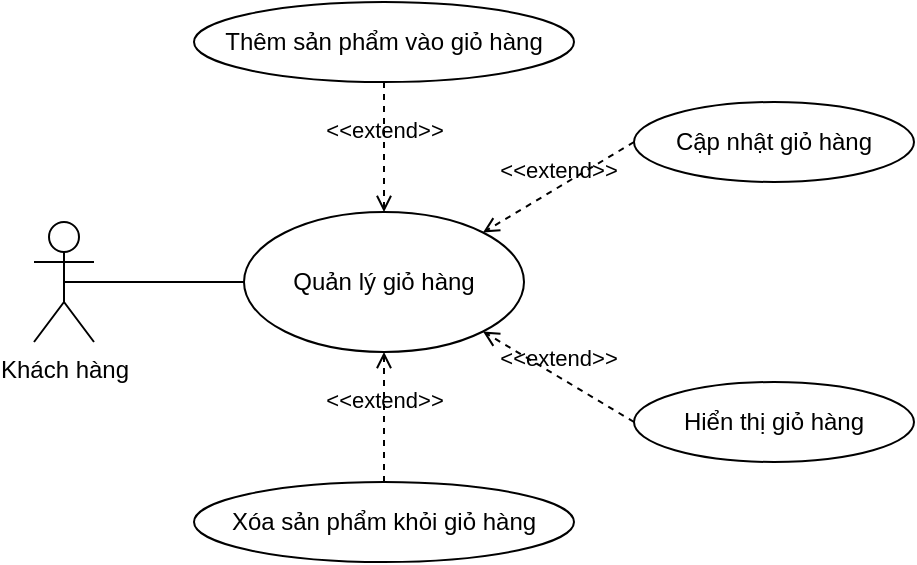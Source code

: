 <mxfile version="22.1.11" type="device">
  <diagram name="Page-1" id="HaXaLWELtotPfRFNr4OO">
    <mxGraphModel dx="1023" dy="545" grid="1" gridSize="10" guides="1" tooltips="1" connect="1" arrows="1" fold="1" page="1" pageScale="1" pageWidth="850" pageHeight="1100" math="0" shadow="0">
      <root>
        <mxCell id="0" />
        <mxCell id="1" parent="0" />
        <mxCell id="hAp42WGa1R9q3H0ZrGzD-1" value="Khách hàng" style="shape=umlActor;verticalLabelPosition=bottom;verticalAlign=top;html=1;" parent="1" vertex="1">
          <mxGeometry x="180" y="190" width="30" height="60" as="geometry" />
        </mxCell>
        <mxCell id="hAp42WGa1R9q3H0ZrGzD-2" value="Quản lý giỏ hàng" style="ellipse;whiteSpace=wrap;html=1;" parent="1" vertex="1">
          <mxGeometry x="285" y="185" width="140" height="70" as="geometry" />
        </mxCell>
        <mxCell id="hAp42WGa1R9q3H0ZrGzD-3" value="Thêm sản phẩm vào giỏ hàng" style="ellipse;whiteSpace=wrap;html=1;" parent="1" vertex="1">
          <mxGeometry x="260" y="80" width="190" height="40" as="geometry" />
        </mxCell>
        <mxCell id="hAp42WGa1R9q3H0ZrGzD-4" value="Hiển thị giỏ hàng" style="ellipse;whiteSpace=wrap;html=1;" parent="1" vertex="1">
          <mxGeometry x="480" y="270" width="140" height="40" as="geometry" />
        </mxCell>
        <mxCell id="hAp42WGa1R9q3H0ZrGzD-5" value="Cập nhật giỏ hàng" style="ellipse;whiteSpace=wrap;html=1;" parent="1" vertex="1">
          <mxGeometry x="480" y="130" width="140" height="40" as="geometry" />
        </mxCell>
        <mxCell id="hAp42WGa1R9q3H0ZrGzD-6" value="&amp;lt;&amp;lt;extend&amp;gt;&amp;gt;" style="html=1;verticalAlign=bottom;labelBackgroundColor=none;endArrow=open;endFill=0;dashed=1;rounded=0;entryX=0.5;entryY=0;entryDx=0;entryDy=0;exitX=0.5;exitY=1;exitDx=0;exitDy=0;" parent="1" source="hAp42WGa1R9q3H0ZrGzD-3" target="hAp42WGa1R9q3H0ZrGzD-2" edge="1">
          <mxGeometry width="160" relative="1" as="geometry">
            <mxPoint x="530" y="180" as="sourcePoint" />
            <mxPoint x="500" y="260" as="targetPoint" />
          </mxGeometry>
        </mxCell>
        <mxCell id="hAp42WGa1R9q3H0ZrGzD-7" value="&amp;lt;&amp;lt;extend&amp;gt;&amp;gt;" style="html=1;verticalAlign=bottom;labelBackgroundColor=none;endArrow=open;endFill=0;dashed=1;rounded=0;entryX=1;entryY=0;entryDx=0;entryDy=0;exitX=0;exitY=0.5;exitDx=0;exitDy=0;" parent="1" source="hAp42WGa1R9q3H0ZrGzD-5" target="hAp42WGa1R9q3H0ZrGzD-2" edge="1">
          <mxGeometry width="160" relative="1" as="geometry">
            <mxPoint x="500" y="170" as="sourcePoint" />
            <mxPoint x="490" y="130" as="targetPoint" />
          </mxGeometry>
        </mxCell>
        <mxCell id="hAp42WGa1R9q3H0ZrGzD-8" value="&amp;lt;&amp;lt;extend&amp;gt;&amp;gt;" style="html=1;verticalAlign=bottom;labelBackgroundColor=none;endArrow=open;endFill=0;dashed=1;rounded=0;entryX=1;entryY=1;entryDx=0;entryDy=0;exitX=0;exitY=0.5;exitDx=0;exitDy=0;" parent="1" source="hAp42WGa1R9q3H0ZrGzD-4" target="hAp42WGa1R9q3H0ZrGzD-2" edge="1">
          <mxGeometry width="160" relative="1" as="geometry">
            <mxPoint x="470" y="400" as="sourcePoint" />
            <mxPoint x="500" y="140" as="targetPoint" />
          </mxGeometry>
        </mxCell>
        <mxCell id="hAp42WGa1R9q3H0ZrGzD-9" value="" style="endArrow=none;html=1;rounded=0;exitX=0.5;exitY=0.5;exitDx=0;exitDy=0;exitPerimeter=0;entryX=0;entryY=0.5;entryDx=0;entryDy=0;" parent="1" source="hAp42WGa1R9q3H0ZrGzD-1" target="hAp42WGa1R9q3H0ZrGzD-2" edge="1">
          <mxGeometry width="50" height="50" relative="1" as="geometry">
            <mxPoint x="400" y="270" as="sourcePoint" />
            <mxPoint x="280" y="220" as="targetPoint" />
          </mxGeometry>
        </mxCell>
        <mxCell id="hAp42WGa1R9q3H0ZrGzD-10" value="Xóa sản phẩm khỏi giỏ hàng" style="ellipse;whiteSpace=wrap;html=1;" parent="1" vertex="1">
          <mxGeometry x="260" y="320" width="190" height="40" as="geometry" />
        </mxCell>
        <mxCell id="hAp42WGa1R9q3H0ZrGzD-11" value="&amp;lt;&amp;lt;extend&amp;gt;&amp;gt;" style="html=1;verticalAlign=bottom;labelBackgroundColor=none;endArrow=open;endFill=0;dashed=1;rounded=0;entryX=0.5;entryY=1;entryDx=0;entryDy=0;exitX=0.5;exitY=0;exitDx=0;exitDy=0;" parent="1" source="hAp42WGa1R9q3H0ZrGzD-10" target="hAp42WGa1R9q3H0ZrGzD-2" edge="1">
          <mxGeometry width="160" relative="1" as="geometry">
            <mxPoint x="500" y="330" as="sourcePoint" />
            <mxPoint x="414" y="255" as="targetPoint" />
          </mxGeometry>
        </mxCell>
      </root>
    </mxGraphModel>
  </diagram>
</mxfile>
